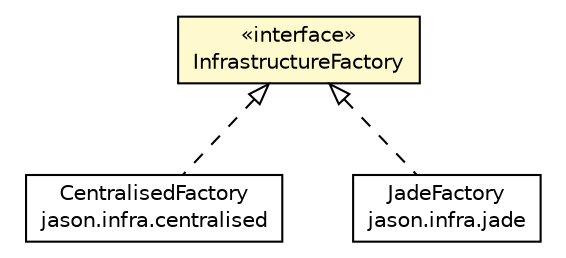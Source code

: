 #!/usr/local/bin/dot
#
# Class diagram 
# Generated by UMLGraph version R5_6_6-1-g9240c4 (http://www.umlgraph.org/)
#

digraph G {
	edge [fontname="Helvetica",fontsize=10,labelfontname="Helvetica",labelfontsize=10];
	node [fontname="Helvetica",fontsize=10,shape=plaintext];
	nodesep=0.25;
	ranksep=0.5;
	// jason.infra.InfrastructureFactory
	c23489 [label=<<table title="jason.infra.InfrastructureFactory" border="0" cellborder="1" cellspacing="0" cellpadding="2" port="p" bgcolor="lemonChiffon" href="./InfrastructureFactory.html">
		<tr><td><table border="0" cellspacing="0" cellpadding="1">
<tr><td align="center" balign="center"> &#171;interface&#187; </td></tr>
<tr><td align="center" balign="center"> InfrastructureFactory </td></tr>
		</table></td></tr>
		</table>>, URL="./InfrastructureFactory.html", fontname="Helvetica", fontcolor="black", fontsize=10.0];
	// jason.infra.centralised.CentralisedFactory
	c23502 [label=<<table title="jason.infra.centralised.CentralisedFactory" border="0" cellborder="1" cellspacing="0" cellpadding="2" port="p" href="./centralised/CentralisedFactory.html">
		<tr><td><table border="0" cellspacing="0" cellpadding="1">
<tr><td align="center" balign="center"> CentralisedFactory </td></tr>
<tr><td align="center" balign="center"> jason.infra.centralised </td></tr>
		</table></td></tr>
		</table>>, URL="./centralised/CentralisedFactory.html", fontname="Helvetica", fontcolor="black", fontsize=10.0];
	// jason.infra.jade.JadeFactory
	c23512 [label=<<table title="jason.infra.jade.JadeFactory" border="0" cellborder="1" cellspacing="0" cellpadding="2" port="p" href="./jade/JadeFactory.html">
		<tr><td><table border="0" cellspacing="0" cellpadding="1">
<tr><td align="center" balign="center"> JadeFactory </td></tr>
<tr><td align="center" balign="center"> jason.infra.jade </td></tr>
		</table></td></tr>
		</table>>, URL="./jade/JadeFactory.html", fontname="Helvetica", fontcolor="black", fontsize=10.0];
	//jason.infra.centralised.CentralisedFactory implements jason.infra.InfrastructureFactory
	c23489:p -> c23502:p [dir=back,arrowtail=empty,style=dashed];
	//jason.infra.jade.JadeFactory implements jason.infra.InfrastructureFactory
	c23489:p -> c23512:p [dir=back,arrowtail=empty,style=dashed];
}


